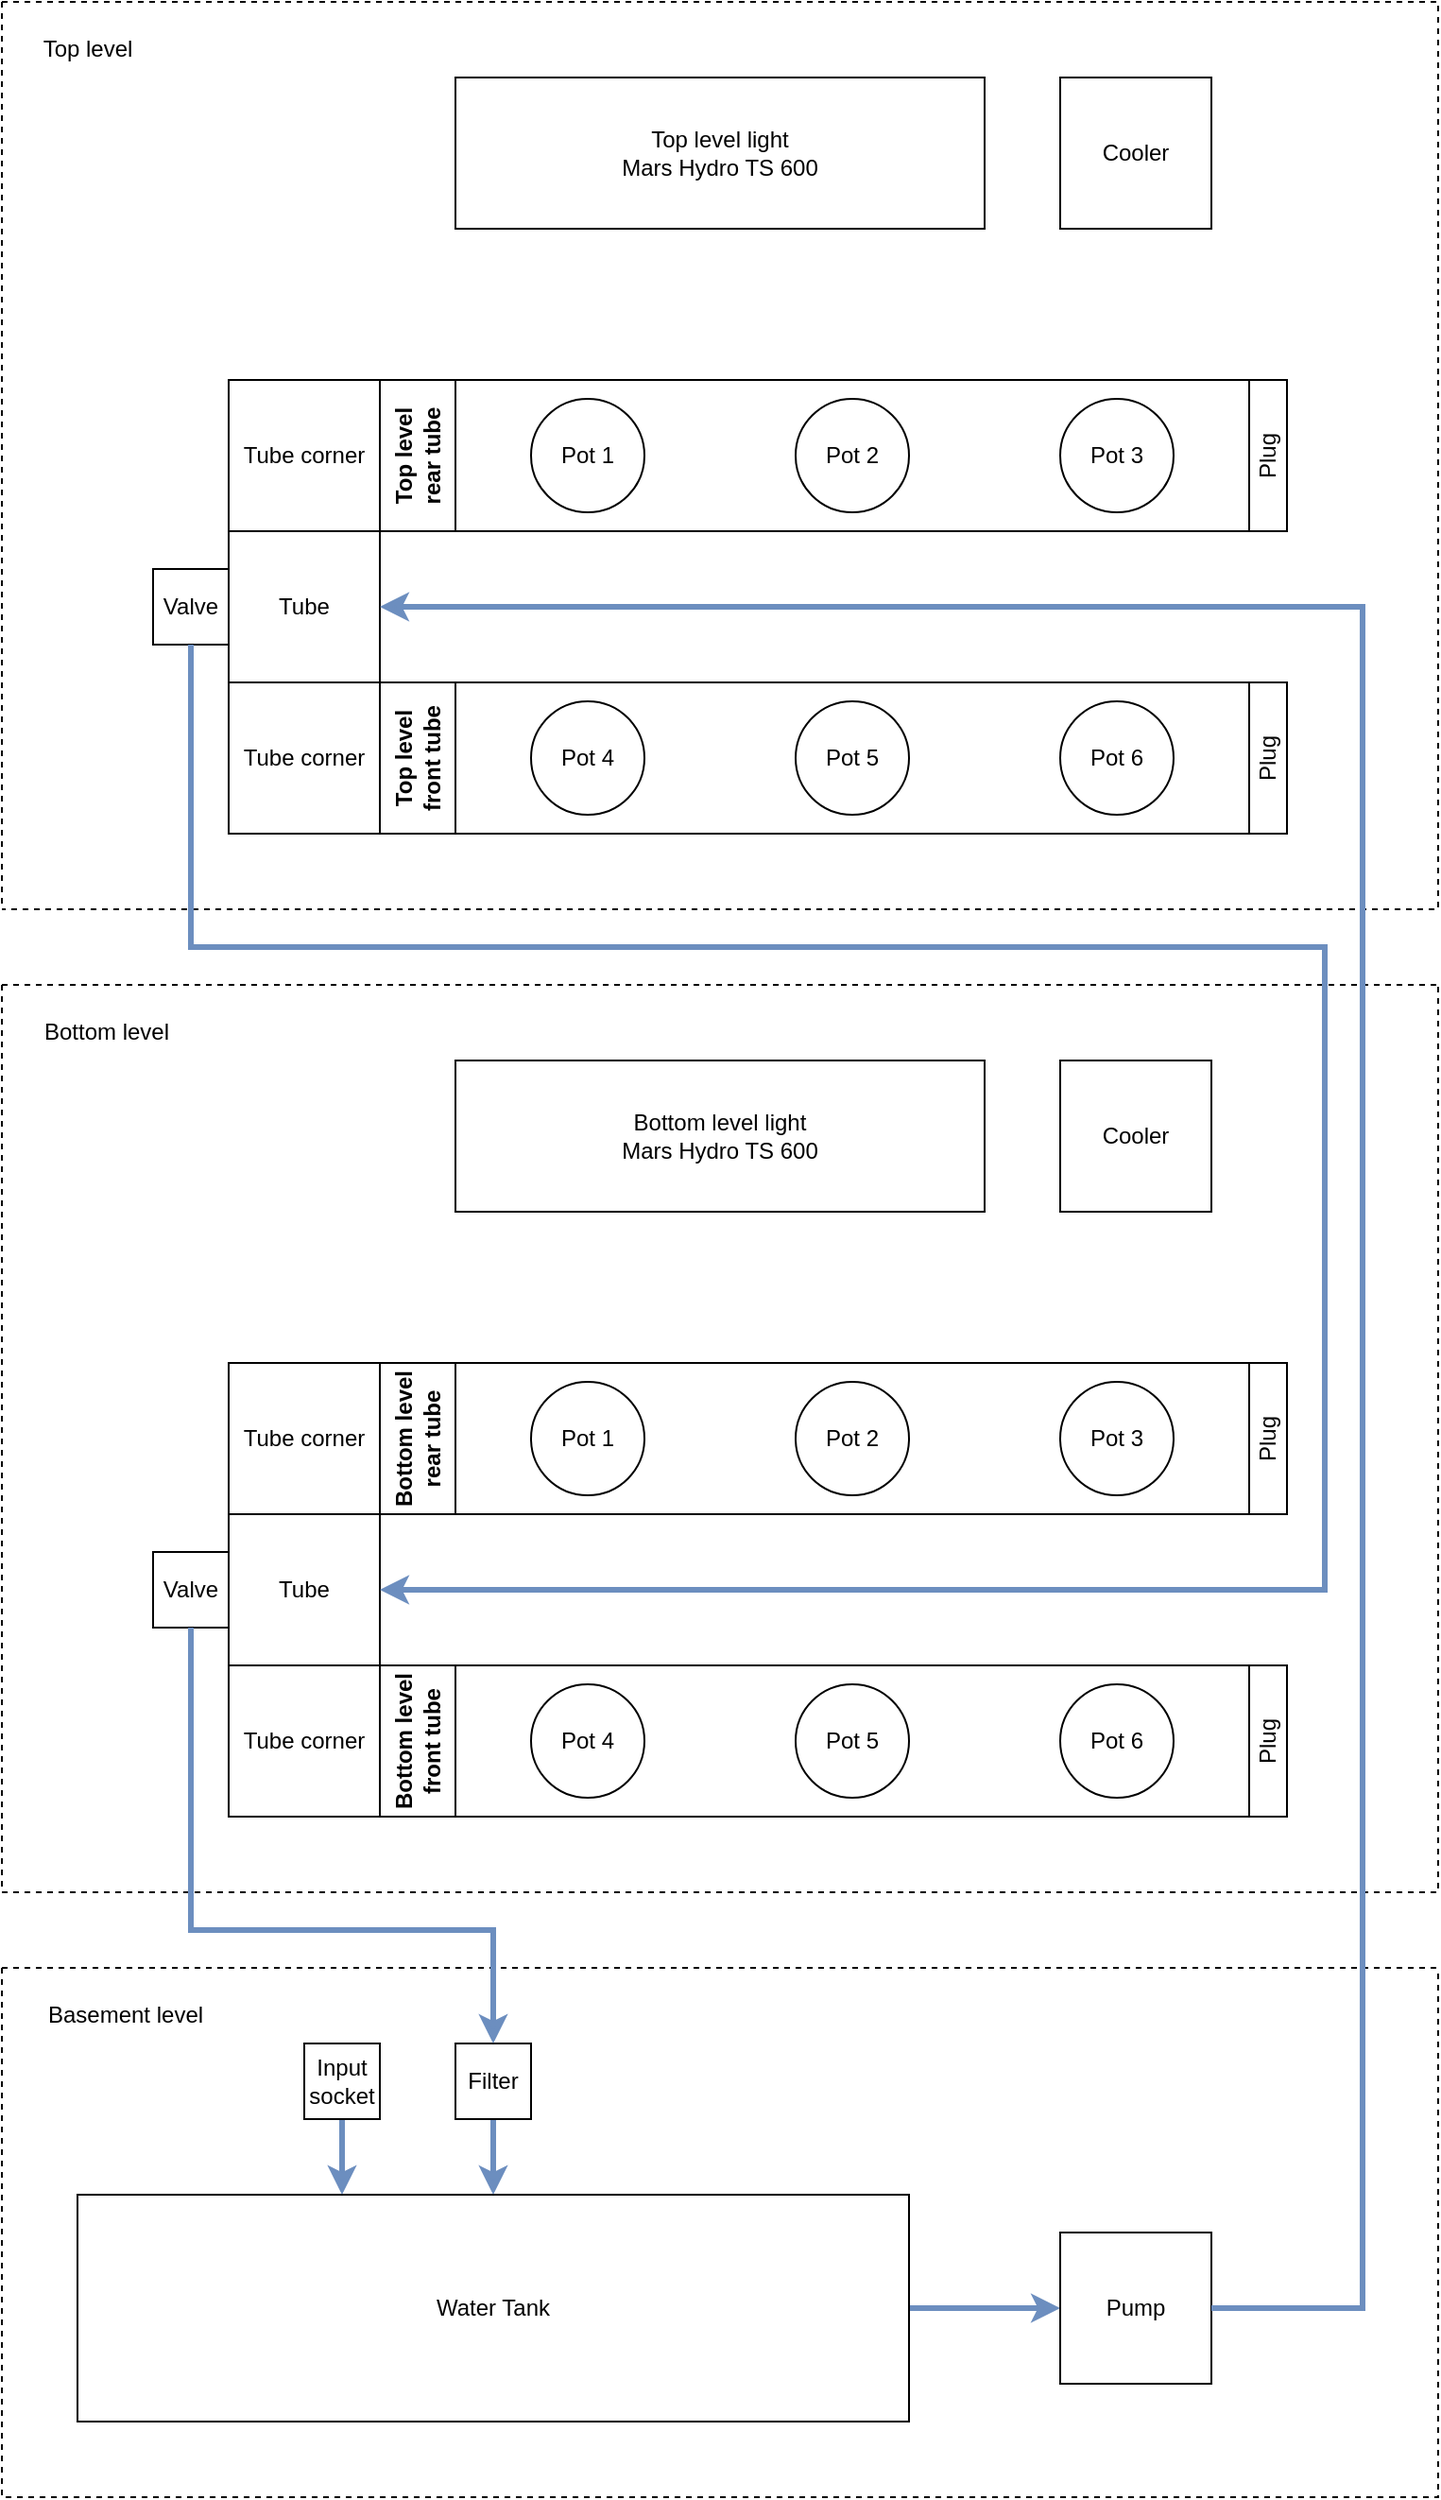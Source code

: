 <mxfile version="26.2.13">
  <diagram name="Page-1" id="CuS1tv6fHeDeapRd9AnG">
    <mxGraphModel dx="1386" dy="795" grid="1" gridSize="10" guides="1" tooltips="1" connect="1" arrows="1" fold="1" page="1" pageScale="1" pageWidth="827" pageHeight="1169" math="0" shadow="0">
      <root>
        <mxCell id="0" />
        <mxCell id="1" parent="0" />
        <mxCell id="6rZ6h7r-Y_D5c-I9PAms-8" value="" style="swimlane;startSize=0;dashed=1;horizontal=0;" vertex="1" parent="1">
          <mxGeometry x="40" y="40" width="760" height="480" as="geometry">
            <mxRectangle x="40" y="40" width="50" height="40" as="alternateBounds" />
          </mxGeometry>
        </mxCell>
        <mxCell id="6rZ6h7r-Y_D5c-I9PAms-3" value="&lt;div&gt;Top level light&lt;/div&gt;&lt;div&gt;Mars Hydro TS 600&lt;/div&gt;" style="rounded=0;whiteSpace=wrap;html=1;fillColor=default;" vertex="1" parent="6rZ6h7r-Y_D5c-I9PAms-8">
          <mxGeometry x="240" y="40" width="280" height="80" as="geometry" />
        </mxCell>
        <mxCell id="6rZ6h7r-Y_D5c-I9PAms-10" value="Tube corner" style="rounded=0;whiteSpace=wrap;html=1;" vertex="1" parent="6rZ6h7r-Y_D5c-I9PAms-8">
          <mxGeometry x="120" y="200" width="80" height="80" as="geometry" />
        </mxCell>
        <mxCell id="6rZ6h7r-Y_D5c-I9PAms-13" value="Tube corner" style="rounded=0;whiteSpace=wrap;html=1;" vertex="1" parent="6rZ6h7r-Y_D5c-I9PAms-8">
          <mxGeometry x="120" y="360" width="80" height="80" as="geometry" />
        </mxCell>
        <mxCell id="6rZ6h7r-Y_D5c-I9PAms-15" value="Tube" style="rounded=0;whiteSpace=wrap;html=1;" vertex="1" parent="6rZ6h7r-Y_D5c-I9PAms-8">
          <mxGeometry x="120" y="280" width="80" height="80" as="geometry" />
        </mxCell>
        <mxCell id="6rZ6h7r-Y_D5c-I9PAms-17" value="&lt;div&gt;Top level&lt;/div&gt;&lt;div&gt;rear tube&lt;/div&gt;" style="swimlane;horizontal=0;whiteSpace=wrap;html=1;startSize=40;direction=east;" vertex="1" parent="6rZ6h7r-Y_D5c-I9PAms-8">
          <mxGeometry x="200" y="200" width="460" height="80" as="geometry" />
        </mxCell>
        <mxCell id="6rZ6h7r-Y_D5c-I9PAms-18" value="Pot 1" style="ellipse;whiteSpace=wrap;html=1;" vertex="1" parent="6rZ6h7r-Y_D5c-I9PAms-17">
          <mxGeometry x="80" y="10" width="60" height="60" as="geometry" />
        </mxCell>
        <mxCell id="6rZ6h7r-Y_D5c-I9PAms-19" value="Pot 3" style="ellipse;whiteSpace=wrap;html=1;" vertex="1" parent="6rZ6h7r-Y_D5c-I9PAms-17">
          <mxGeometry x="360" y="10" width="60" height="60" as="geometry" />
        </mxCell>
        <mxCell id="6rZ6h7r-Y_D5c-I9PAms-20" value="&lt;div&gt;Pot 2&lt;/div&gt;" style="ellipse;whiteSpace=wrap;html=1;" vertex="1" parent="6rZ6h7r-Y_D5c-I9PAms-17">
          <mxGeometry x="220" y="10" width="60" height="60" as="geometry" />
        </mxCell>
        <mxCell id="6rZ6h7r-Y_D5c-I9PAms-21" value="Top level front tube" style="swimlane;horizontal=0;whiteSpace=wrap;html=1;startSize=40;" vertex="1" parent="6rZ6h7r-Y_D5c-I9PAms-8">
          <mxGeometry x="200" y="360" width="460" height="80" as="geometry">
            <mxRectangle x="180" y="450" width="40" height="130" as="alternateBounds" />
          </mxGeometry>
        </mxCell>
        <mxCell id="6rZ6h7r-Y_D5c-I9PAms-22" value="&lt;div&gt;Pot 4&lt;/div&gt;" style="ellipse;whiteSpace=wrap;html=1;" vertex="1" parent="6rZ6h7r-Y_D5c-I9PAms-21">
          <mxGeometry x="80" y="10" width="60" height="60" as="geometry" />
        </mxCell>
        <mxCell id="6rZ6h7r-Y_D5c-I9PAms-23" value="Pot 5" style="ellipse;whiteSpace=wrap;html=1;" vertex="1" parent="6rZ6h7r-Y_D5c-I9PAms-21">
          <mxGeometry x="220" y="10" width="60" height="60" as="geometry" />
        </mxCell>
        <mxCell id="6rZ6h7r-Y_D5c-I9PAms-24" value="Pot 6" style="ellipse;whiteSpace=wrap;html=1;" vertex="1" parent="6rZ6h7r-Y_D5c-I9PAms-21">
          <mxGeometry x="360" y="10" width="60" height="60" as="geometry" />
        </mxCell>
        <mxCell id="6rZ6h7r-Y_D5c-I9PAms-25" value="Top level" style="text;html=1;align=center;verticalAlign=middle;resizable=0;points=[];autosize=1;strokeColor=none;fillColor=none;" vertex="1" parent="6rZ6h7r-Y_D5c-I9PAms-8">
          <mxGeometry x="10" y="10" width="70" height="30" as="geometry" />
        </mxCell>
        <mxCell id="6rZ6h7r-Y_D5c-I9PAms-26" value="&lt;div&gt;Valve&lt;/div&gt;" style="rounded=0;whiteSpace=wrap;html=1;" vertex="1" parent="6rZ6h7r-Y_D5c-I9PAms-8">
          <mxGeometry x="80" y="300" width="40" height="40" as="geometry" />
        </mxCell>
        <mxCell id="6rZ6h7r-Y_D5c-I9PAms-55" value="Cooler" style="rounded=0;whiteSpace=wrap;html=1;" vertex="1" parent="6rZ6h7r-Y_D5c-I9PAms-8">
          <mxGeometry x="560" y="40" width="80" height="80" as="geometry" />
        </mxCell>
        <mxCell id="6rZ6h7r-Y_D5c-I9PAms-56" value="Plug" style="rounded=0;whiteSpace=wrap;html=1;direction=west;horizontal=0;" vertex="1" parent="6rZ6h7r-Y_D5c-I9PAms-8">
          <mxGeometry x="660" y="200" width="20" height="80" as="geometry" />
        </mxCell>
        <mxCell id="6rZ6h7r-Y_D5c-I9PAms-57" value="Plug" style="rounded=0;whiteSpace=wrap;html=1;direction=west;horizontal=0;" vertex="1" parent="6rZ6h7r-Y_D5c-I9PAms-8">
          <mxGeometry x="660" y="360" width="20" height="80" as="geometry" />
        </mxCell>
        <mxCell id="6rZ6h7r-Y_D5c-I9PAms-30" value="" style="swimlane;startSize=0;dashed=1;" vertex="1" parent="1">
          <mxGeometry x="40" y="560" width="760" height="480" as="geometry">
            <mxRectangle x="40" y="40" width="50" height="40" as="alternateBounds" />
          </mxGeometry>
        </mxCell>
        <mxCell id="6rZ6h7r-Y_D5c-I9PAms-31" value="&lt;div&gt;Bottom level light&lt;/div&gt;&lt;div&gt;Mars Hydro TS 600&lt;/div&gt;" style="rounded=0;whiteSpace=wrap;html=1;fillColor=default;" vertex="1" parent="6rZ6h7r-Y_D5c-I9PAms-30">
          <mxGeometry x="240" y="40" width="280" height="80" as="geometry" />
        </mxCell>
        <mxCell id="6rZ6h7r-Y_D5c-I9PAms-32" value="Tube corner" style="rounded=0;whiteSpace=wrap;html=1;" vertex="1" parent="6rZ6h7r-Y_D5c-I9PAms-30">
          <mxGeometry x="120" y="200" width="80" height="80" as="geometry" />
        </mxCell>
        <mxCell id="6rZ6h7r-Y_D5c-I9PAms-33" value="Tube corner" style="rounded=0;whiteSpace=wrap;html=1;" vertex="1" parent="6rZ6h7r-Y_D5c-I9PAms-30">
          <mxGeometry x="120" y="360" width="80" height="80" as="geometry" />
        </mxCell>
        <mxCell id="6rZ6h7r-Y_D5c-I9PAms-34" value="Tube" style="rounded=0;whiteSpace=wrap;html=1;" vertex="1" parent="6rZ6h7r-Y_D5c-I9PAms-30">
          <mxGeometry x="120" y="280" width="80" height="80" as="geometry" />
        </mxCell>
        <mxCell id="6rZ6h7r-Y_D5c-I9PAms-35" value="&lt;div&gt;Bottom level&lt;/div&gt;&lt;div&gt;rear tube&lt;/div&gt;" style="swimlane;horizontal=0;whiteSpace=wrap;html=1;startSize=40;direction=east;" vertex="1" parent="6rZ6h7r-Y_D5c-I9PAms-30">
          <mxGeometry x="200" y="200" width="460" height="80" as="geometry" />
        </mxCell>
        <mxCell id="6rZ6h7r-Y_D5c-I9PAms-36" value="Pot 1" style="ellipse;whiteSpace=wrap;html=1;" vertex="1" parent="6rZ6h7r-Y_D5c-I9PAms-35">
          <mxGeometry x="80" y="10" width="60" height="60" as="geometry" />
        </mxCell>
        <mxCell id="6rZ6h7r-Y_D5c-I9PAms-37" value="Pot 3" style="ellipse;whiteSpace=wrap;html=1;" vertex="1" parent="6rZ6h7r-Y_D5c-I9PAms-35">
          <mxGeometry x="360" y="10" width="60" height="60" as="geometry" />
        </mxCell>
        <mxCell id="6rZ6h7r-Y_D5c-I9PAms-38" value="&lt;div&gt;Pot 2&lt;/div&gt;" style="ellipse;whiteSpace=wrap;html=1;" vertex="1" parent="6rZ6h7r-Y_D5c-I9PAms-35">
          <mxGeometry x="220" y="10" width="60" height="60" as="geometry" />
        </mxCell>
        <mxCell id="6rZ6h7r-Y_D5c-I9PAms-39" value="Bottom level front tube" style="swimlane;horizontal=0;whiteSpace=wrap;html=1;startSize=40;" vertex="1" parent="6rZ6h7r-Y_D5c-I9PAms-30">
          <mxGeometry x="200" y="360" width="460" height="80" as="geometry">
            <mxRectangle x="180" y="450" width="40" height="130" as="alternateBounds" />
          </mxGeometry>
        </mxCell>
        <mxCell id="6rZ6h7r-Y_D5c-I9PAms-40" value="&lt;div&gt;Pot 4&lt;/div&gt;" style="ellipse;whiteSpace=wrap;html=1;" vertex="1" parent="6rZ6h7r-Y_D5c-I9PAms-39">
          <mxGeometry x="80" y="10" width="60" height="60" as="geometry" />
        </mxCell>
        <mxCell id="6rZ6h7r-Y_D5c-I9PAms-41" value="Pot 5" style="ellipse;whiteSpace=wrap;html=1;" vertex="1" parent="6rZ6h7r-Y_D5c-I9PAms-39">
          <mxGeometry x="220" y="10" width="60" height="60" as="geometry" />
        </mxCell>
        <mxCell id="6rZ6h7r-Y_D5c-I9PAms-42" value="Pot 6" style="ellipse;whiteSpace=wrap;html=1;" vertex="1" parent="6rZ6h7r-Y_D5c-I9PAms-39">
          <mxGeometry x="360" y="10" width="60" height="60" as="geometry" />
        </mxCell>
        <mxCell id="6rZ6h7r-Y_D5c-I9PAms-43" value="Bottom level" style="text;html=1;align=center;verticalAlign=middle;resizable=0;points=[];autosize=1;strokeColor=none;fillColor=none;" vertex="1" parent="6rZ6h7r-Y_D5c-I9PAms-30">
          <mxGeometry x="10" y="10" width="90" height="30" as="geometry" />
        </mxCell>
        <mxCell id="6rZ6h7r-Y_D5c-I9PAms-44" value="&lt;div&gt;Valve&lt;/div&gt;" style="rounded=0;whiteSpace=wrap;html=1;" vertex="1" parent="6rZ6h7r-Y_D5c-I9PAms-30">
          <mxGeometry x="80" y="300" width="40" height="40" as="geometry" />
        </mxCell>
        <mxCell id="6rZ6h7r-Y_D5c-I9PAms-54" value="&lt;div&gt;Cooler&lt;/div&gt;" style="rounded=0;whiteSpace=wrap;html=1;" vertex="1" parent="6rZ6h7r-Y_D5c-I9PAms-30">
          <mxGeometry x="560" y="40" width="80" height="80" as="geometry" />
        </mxCell>
        <mxCell id="6rZ6h7r-Y_D5c-I9PAms-58" value="Plug" style="rounded=0;whiteSpace=wrap;html=1;direction=west;horizontal=0;" vertex="1" parent="6rZ6h7r-Y_D5c-I9PAms-30">
          <mxGeometry x="660" y="200" width="20" height="80" as="geometry" />
        </mxCell>
        <mxCell id="6rZ6h7r-Y_D5c-I9PAms-59" value="Plug" style="rounded=0;whiteSpace=wrap;html=1;direction=west;horizontal=0;" vertex="1" parent="6rZ6h7r-Y_D5c-I9PAms-30">
          <mxGeometry x="660" y="360" width="20" height="80" as="geometry" />
        </mxCell>
        <mxCell id="6rZ6h7r-Y_D5c-I9PAms-46" style="edgeStyle=orthogonalEdgeStyle;rounded=0;orthogonalLoop=1;jettySize=auto;html=1;entryX=1;entryY=0.5;entryDx=0;entryDy=0;strokeWidth=3;fillColor=#dae8fc;strokeColor=#6c8ebf;" edge="1" parent="1" source="6rZ6h7r-Y_D5c-I9PAms-26" target="6rZ6h7r-Y_D5c-I9PAms-34">
          <mxGeometry relative="1" as="geometry">
            <Array as="points">
              <mxPoint x="140" y="540" />
              <mxPoint x="740" y="540" />
              <mxPoint x="740" y="880" />
            </Array>
          </mxGeometry>
        </mxCell>
        <mxCell id="6rZ6h7r-Y_D5c-I9PAms-48" value="" style="swimlane;startSize=0;dashed=1;" vertex="1" parent="1">
          <mxGeometry x="40" y="1080" width="760" height="280" as="geometry" />
        </mxCell>
        <mxCell id="6rZ6h7r-Y_D5c-I9PAms-49" value="Basement level" style="text;html=1;align=center;verticalAlign=middle;resizable=0;points=[];autosize=1;strokeColor=none;fillColor=none;" vertex="1" parent="6rZ6h7r-Y_D5c-I9PAms-48">
          <mxGeometry x="10" y="10" width="110" height="30" as="geometry" />
        </mxCell>
        <mxCell id="6rZ6h7r-Y_D5c-I9PAms-62" style="edgeStyle=orthogonalEdgeStyle;rounded=0;orthogonalLoop=1;jettySize=auto;html=1;entryX=0;entryY=0.5;entryDx=0;entryDy=0;strokeWidth=3;fillColor=#dae8fc;strokeColor=#6c8ebf;" edge="1" parent="6rZ6h7r-Y_D5c-I9PAms-48" source="6rZ6h7r-Y_D5c-I9PAms-50" target="6rZ6h7r-Y_D5c-I9PAms-61">
          <mxGeometry relative="1" as="geometry" />
        </mxCell>
        <mxCell id="6rZ6h7r-Y_D5c-I9PAms-50" value="Water Tank" style="rounded=0;whiteSpace=wrap;html=1;" vertex="1" parent="6rZ6h7r-Y_D5c-I9PAms-48">
          <mxGeometry x="40" y="120" width="440" height="120" as="geometry" />
        </mxCell>
        <mxCell id="6rZ6h7r-Y_D5c-I9PAms-53" style="edgeStyle=orthogonalEdgeStyle;rounded=0;orthogonalLoop=1;jettySize=auto;html=1;entryX=0.5;entryY=0;entryDx=0;entryDy=0;strokeWidth=3;fillColor=#dae8fc;strokeColor=#6c8ebf;" edge="1" parent="6rZ6h7r-Y_D5c-I9PAms-48" source="6rZ6h7r-Y_D5c-I9PAms-51" target="6rZ6h7r-Y_D5c-I9PAms-50">
          <mxGeometry relative="1" as="geometry" />
        </mxCell>
        <mxCell id="6rZ6h7r-Y_D5c-I9PAms-51" value="Filter" style="rounded=0;whiteSpace=wrap;html=1;" vertex="1" parent="6rZ6h7r-Y_D5c-I9PAms-48">
          <mxGeometry x="240" y="40" width="40" height="40" as="geometry" />
        </mxCell>
        <mxCell id="6rZ6h7r-Y_D5c-I9PAms-61" value="Pump" style="rounded=0;whiteSpace=wrap;html=1;" vertex="1" parent="6rZ6h7r-Y_D5c-I9PAms-48">
          <mxGeometry x="560" y="140" width="80" height="80" as="geometry" />
        </mxCell>
        <mxCell id="6rZ6h7r-Y_D5c-I9PAms-65" style="edgeStyle=orthogonalEdgeStyle;rounded=0;orthogonalLoop=1;jettySize=auto;html=1;fillColor=#dae8fc;strokeColor=#6c8ebf;strokeWidth=3;" edge="1" parent="6rZ6h7r-Y_D5c-I9PAms-48" source="6rZ6h7r-Y_D5c-I9PAms-64">
          <mxGeometry relative="1" as="geometry">
            <mxPoint x="180" y="120" as="targetPoint" />
            <Array as="points">
              <mxPoint x="180" y="120" />
            </Array>
          </mxGeometry>
        </mxCell>
        <mxCell id="6rZ6h7r-Y_D5c-I9PAms-64" value="&lt;div&gt;Input&lt;/div&gt;&lt;div&gt;socket&lt;/div&gt;" style="rounded=0;whiteSpace=wrap;html=1;" vertex="1" parent="6rZ6h7r-Y_D5c-I9PAms-48">
          <mxGeometry x="160" y="40" width="40" height="40" as="geometry" />
        </mxCell>
        <mxCell id="6rZ6h7r-Y_D5c-I9PAms-52" style="edgeStyle=orthogonalEdgeStyle;rounded=0;orthogonalLoop=1;jettySize=auto;html=1;entryX=0.5;entryY=0;entryDx=0;entryDy=0;strokeWidth=3;fillColor=#dae8fc;strokeColor=#6c8ebf;" edge="1" parent="1" source="6rZ6h7r-Y_D5c-I9PAms-44" target="6rZ6h7r-Y_D5c-I9PAms-51">
          <mxGeometry relative="1" as="geometry">
            <Array as="points">
              <mxPoint x="140" y="1060" />
              <mxPoint x="300" y="1060" />
            </Array>
          </mxGeometry>
        </mxCell>
        <mxCell id="6rZ6h7r-Y_D5c-I9PAms-63" style="edgeStyle=orthogonalEdgeStyle;rounded=0;orthogonalLoop=1;jettySize=auto;html=1;entryX=1;entryY=0.5;entryDx=0;entryDy=0;fillColor=#dae8fc;strokeColor=#6c8ebf;strokeWidth=3;" edge="1" parent="1" source="6rZ6h7r-Y_D5c-I9PAms-61" target="6rZ6h7r-Y_D5c-I9PAms-15">
          <mxGeometry relative="1" as="geometry">
            <Array as="points">
              <mxPoint x="760" y="1260" />
              <mxPoint x="760" y="360" />
            </Array>
          </mxGeometry>
        </mxCell>
      </root>
    </mxGraphModel>
  </diagram>
</mxfile>
